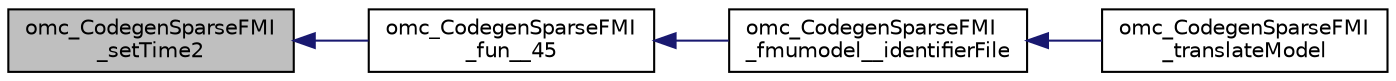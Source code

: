 digraph "omc_CodegenSparseFMI_setTime2"
{
  edge [fontname="Helvetica",fontsize="10",labelfontname="Helvetica",labelfontsize="10"];
  node [fontname="Helvetica",fontsize="10",shape=record];
  rankdir="LR";
  Node230758 [label="omc_CodegenSparseFMI\l_setTime2",height=0.2,width=0.4,color="black", fillcolor="grey75", style="filled", fontcolor="black"];
  Node230758 -> Node230759 [dir="back",color="midnightblue",fontsize="10",style="solid",fontname="Helvetica"];
  Node230759 [label="omc_CodegenSparseFMI\l_fun__45",height=0.2,width=0.4,color="black", fillcolor="white", style="filled",URL="$d1/d2e/_codegen_sparse_f_m_i_8c.html#a33c397eee4567dbaf5269d88f9ea50f2"];
  Node230759 -> Node230760 [dir="back",color="midnightblue",fontsize="10",style="solid",fontname="Helvetica"];
  Node230760 [label="omc_CodegenSparseFMI\l_fmumodel__identifierFile",height=0.2,width=0.4,color="black", fillcolor="white", style="filled",URL="$da/d88/_codegen_sparse_f_m_i_8h.html#a0d704247081fbb1f268bdd5ae5d7f3f3"];
  Node230760 -> Node230761 [dir="back",color="midnightblue",fontsize="10",style="solid",fontname="Helvetica"];
  Node230761 [label="omc_CodegenSparseFMI\l_translateModel",height=0.2,width=0.4,color="black", fillcolor="white", style="filled",URL="$da/d88/_codegen_sparse_f_m_i_8h.html#a6e115544fcae7968ab9fa00a0ea17b1d"];
}
